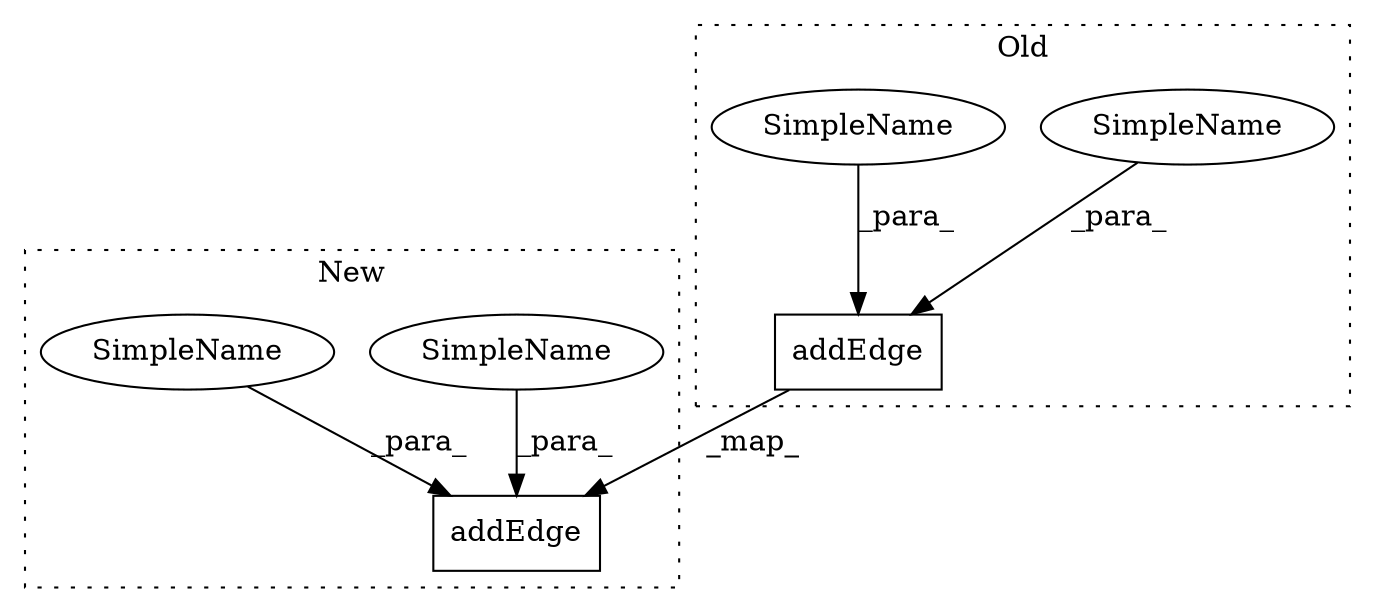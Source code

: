 digraph G {
subgraph cluster0 {
1 [label="addEdge" a="32" s="1787,1808" l="8,1" shape="box"];
3 [label="SimpleName" a="42" s="1803" l="5" shape="ellipse"];
5 [label="SimpleName" a="42" s="1799" l="2" shape="ellipse"];
label = "Old";
style="dotted";
}
subgraph cluster1 {
2 [label="addEdge" a="32" s="21393,21412" l="8,1" shape="box"];
4 [label="SimpleName" a="42" s="21409" l="3" shape="ellipse"];
6 [label="SimpleName" a="42" s="21405" l="2" shape="ellipse"];
label = "New";
style="dotted";
}
1 -> 2 [label="_map_"];
3 -> 1 [label="_para_"];
4 -> 2 [label="_para_"];
5 -> 1 [label="_para_"];
6 -> 2 [label="_para_"];
}